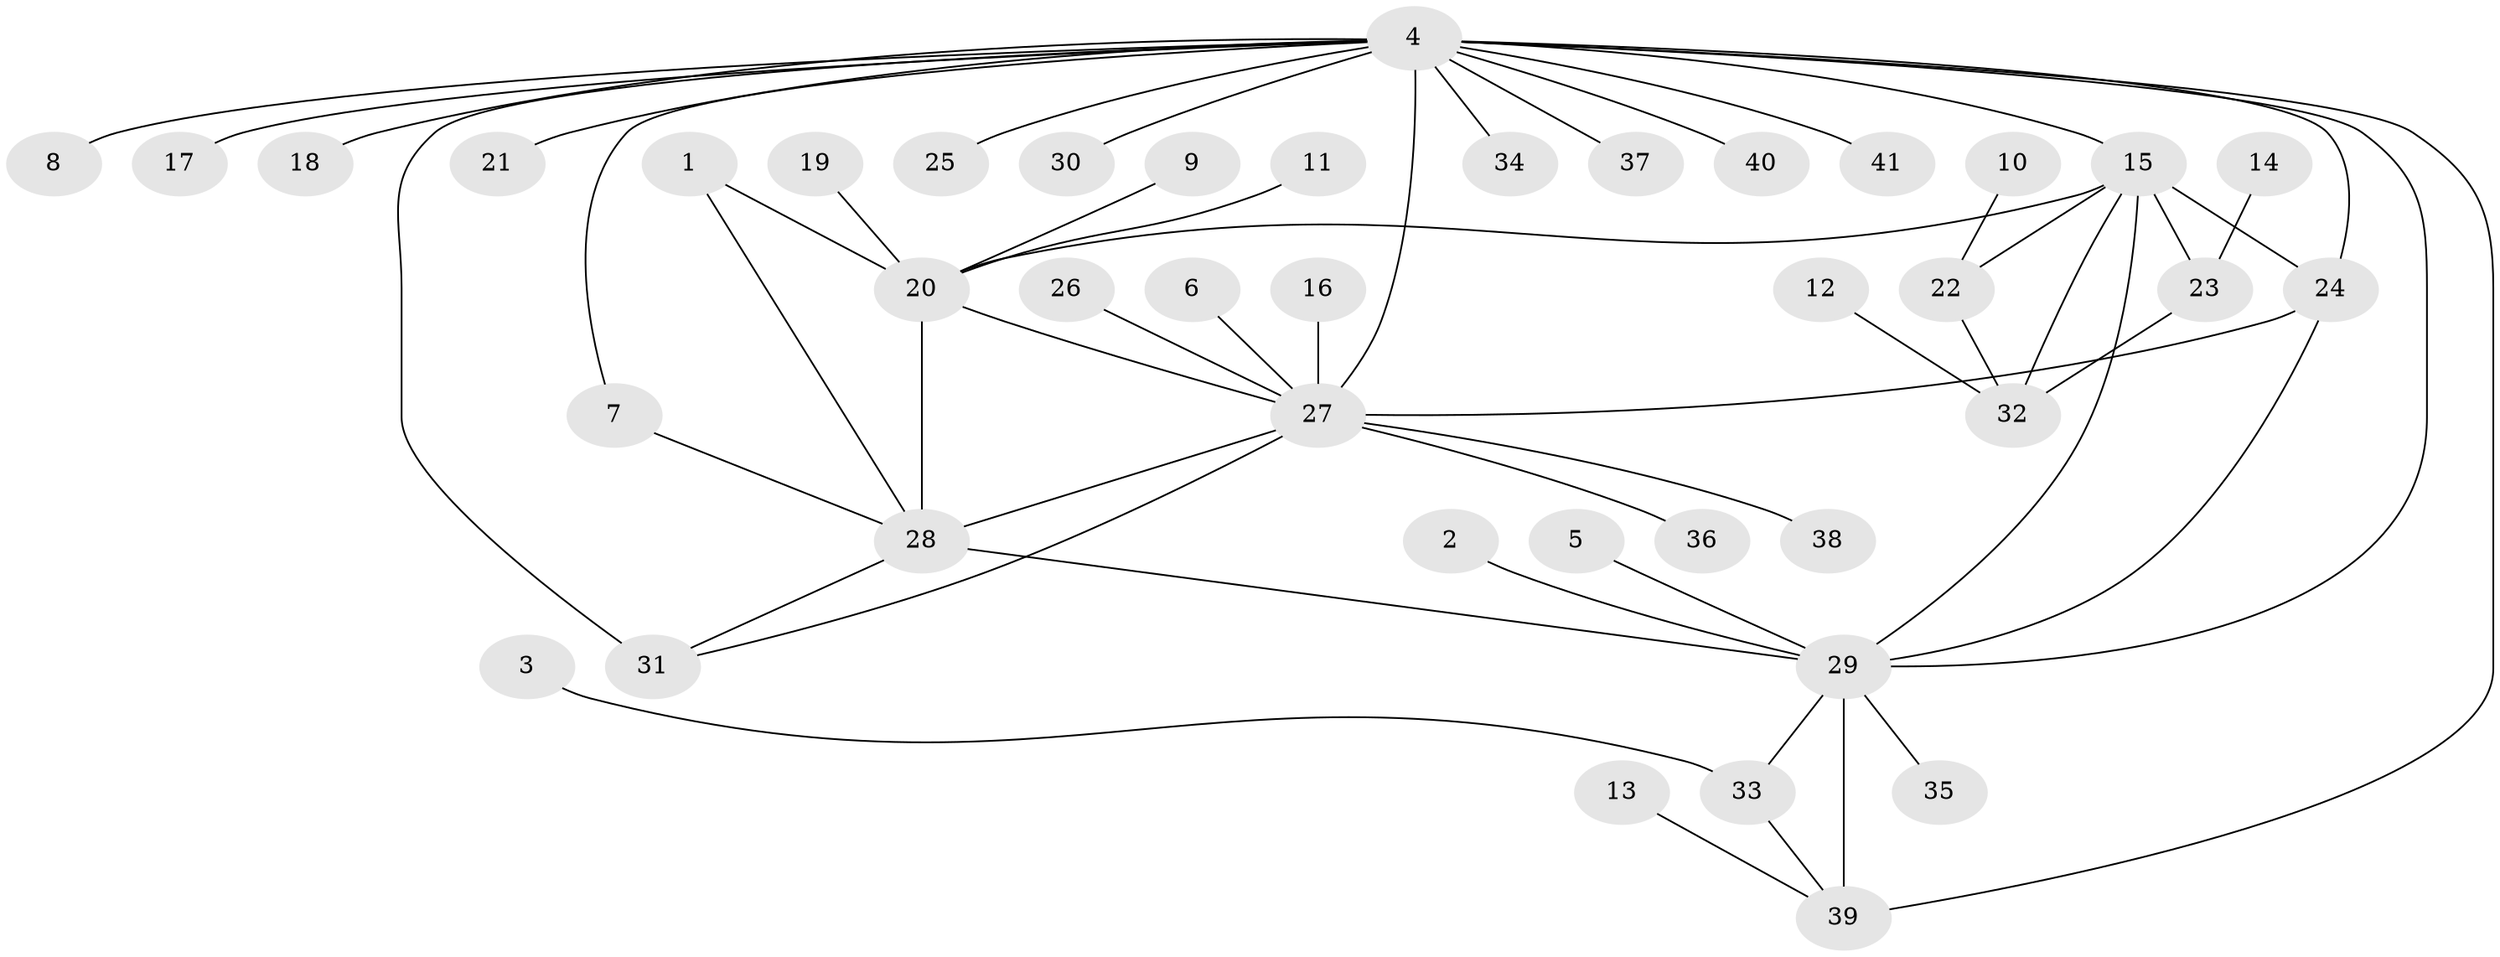 // original degree distribution, {10: 0.024691358024691357, 7: 0.037037037037037035, 6: 0.04938271604938271, 13: 0.012345679012345678, 4: 0.04938271604938271, 5: 0.037037037037037035, 11: 0.012345679012345678, 8: 0.024691358024691357, 3: 0.037037037037037035, 1: 0.5802469135802469, 2: 0.13580246913580246}
// Generated by graph-tools (version 1.1) at 2025/26/03/09/25 03:26:47]
// undirected, 41 vertices, 55 edges
graph export_dot {
graph [start="1"]
  node [color=gray90,style=filled];
  1;
  2;
  3;
  4;
  5;
  6;
  7;
  8;
  9;
  10;
  11;
  12;
  13;
  14;
  15;
  16;
  17;
  18;
  19;
  20;
  21;
  22;
  23;
  24;
  25;
  26;
  27;
  28;
  29;
  30;
  31;
  32;
  33;
  34;
  35;
  36;
  37;
  38;
  39;
  40;
  41;
  1 -- 20 [weight=2.0];
  1 -- 28 [weight=1.0];
  2 -- 29 [weight=1.0];
  3 -- 33 [weight=1.0];
  4 -- 7 [weight=1.0];
  4 -- 8 [weight=1.0];
  4 -- 15 [weight=2.0];
  4 -- 17 [weight=1.0];
  4 -- 18 [weight=1.0];
  4 -- 21 [weight=1.0];
  4 -- 24 [weight=2.0];
  4 -- 25 [weight=1.0];
  4 -- 27 [weight=1.0];
  4 -- 29 [weight=1.0];
  4 -- 30 [weight=1.0];
  4 -- 31 [weight=3.0];
  4 -- 34 [weight=1.0];
  4 -- 37 [weight=1.0];
  4 -- 39 [weight=1.0];
  4 -- 40 [weight=1.0];
  4 -- 41 [weight=1.0];
  5 -- 29 [weight=1.0];
  6 -- 27 [weight=1.0];
  7 -- 28 [weight=1.0];
  9 -- 20 [weight=1.0];
  10 -- 22 [weight=1.0];
  11 -- 20 [weight=1.0];
  12 -- 32 [weight=1.0];
  13 -- 39 [weight=1.0];
  14 -- 23 [weight=1.0];
  15 -- 20 [weight=1.0];
  15 -- 22 [weight=1.0];
  15 -- 23 [weight=2.0];
  15 -- 24 [weight=1.0];
  15 -- 29 [weight=1.0];
  15 -- 32 [weight=2.0];
  16 -- 27 [weight=1.0];
  19 -- 20 [weight=1.0];
  20 -- 27 [weight=1.0];
  20 -- 28 [weight=2.0];
  22 -- 32 [weight=1.0];
  23 -- 32 [weight=1.0];
  24 -- 27 [weight=2.0];
  24 -- 29 [weight=1.0];
  26 -- 27 [weight=1.0];
  27 -- 28 [weight=1.0];
  27 -- 31 [weight=1.0];
  27 -- 36 [weight=1.0];
  27 -- 38 [weight=1.0];
  28 -- 29 [weight=1.0];
  28 -- 31 [weight=1.0];
  29 -- 33 [weight=2.0];
  29 -- 35 [weight=1.0];
  29 -- 39 [weight=2.0];
  33 -- 39 [weight=1.0];
}
